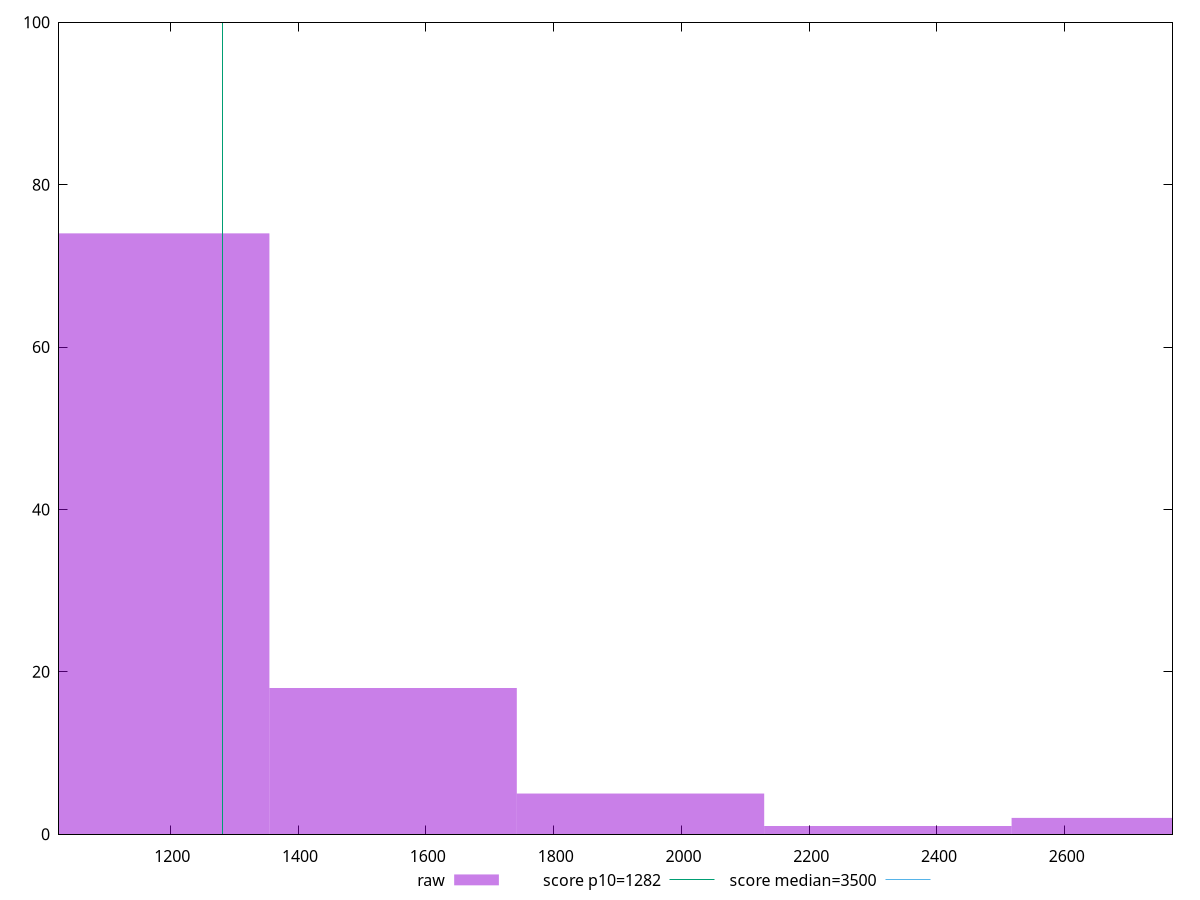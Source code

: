 reset

$raw <<EOF
1161.570219078811 74
1548.7602921050816 18
1935.950365131352 5
2323.140438157622 1
2710.3305111838927 2
EOF

set key outside below
set boxwidth 387.1900730262704
set xrange [1025.8440000000003:2768.5679999999993]
set yrange [0:100]
set trange [0:100]
set style fill transparent solid 0.5 noborder

set parametric
set terminal svg size 640, 490 enhanced background rgb 'white'
set output "reprap/bootup-time/samples/pages+cached+noexternal+nomedia+nocss+nojs/raw/histogram.svg"

plot $raw title "raw" with boxes, \
     1282,t title "score p10=1282", \
     3500,t title "score median=3500"

reset

